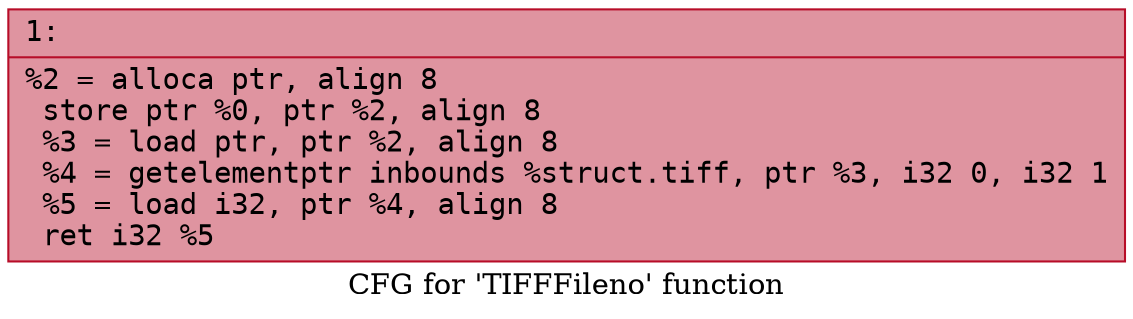 digraph "CFG for 'TIFFFileno' function" {
	label="CFG for 'TIFFFileno' function";

	Node0x60000320bb10 [shape=record,color="#b70d28ff", style=filled, fillcolor="#b70d2870" fontname="Courier",label="{1:\l|  %2 = alloca ptr, align 8\l  store ptr %0, ptr %2, align 8\l  %3 = load ptr, ptr %2, align 8\l  %4 = getelementptr inbounds %struct.tiff, ptr %3, i32 0, i32 1\l  %5 = load i32, ptr %4, align 8\l  ret i32 %5\l}"];
}
